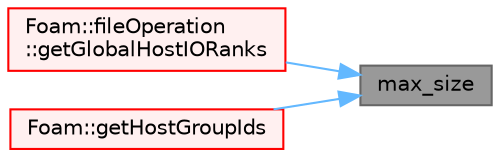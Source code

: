 digraph "max_size"
{
 // LATEX_PDF_SIZE
  bgcolor="transparent";
  edge [fontname=Helvetica,fontsize=10,labelfontname=Helvetica,labelfontsize=10];
  node [fontname=Helvetica,fontsize=10,shape=box,height=0.2,width=0.4];
  rankdir="RL";
  Node1 [id="Node000001",label="max_size",height=0.2,width=0.4,color="gray40", fillcolor="grey60", style="filled", fontcolor="black",tooltip=" "];
  Node1 -> Node2 [id="edge1_Node000001_Node000002",dir="back",color="steelblue1",style="solid",tooltip=" "];
  Node2 [id="Node000002",label="Foam::fileOperation\l::getGlobalHostIORanks",height=0.2,width=0.4,color="red", fillcolor="#FFF0F0", style="filled",URL="$classFoam_1_1fileOperation.html#af23359a02451114027503c51720bd6fc",tooltip=" "];
  Node1 -> Node5 [id="edge2_Node000001_Node000005",dir="back",color="steelblue1",style="solid",tooltip=" "];
  Node5 [id="Node000005",label="Foam::getHostGroupIds",height=0.2,width=0.4,color="red", fillcolor="#FFF0F0", style="filled",URL="$namespaceFoam.html#a1699525e236e956d19ee09b9f03ca3d5",tooltip=" "];
}
